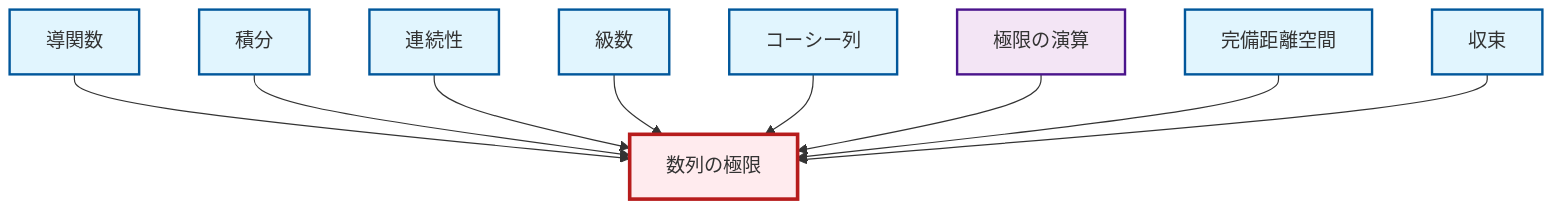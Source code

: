 graph TD
    classDef definition fill:#e1f5fe,stroke:#01579b,stroke-width:2px
    classDef theorem fill:#f3e5f5,stroke:#4a148c,stroke-width:2px
    classDef axiom fill:#fff3e0,stroke:#e65100,stroke-width:2px
    classDef example fill:#e8f5e9,stroke:#1b5e20,stroke-width:2px
    classDef current fill:#ffebee,stroke:#b71c1c,stroke-width:3px
    def-convergence["収束"]:::definition
    def-complete-metric-space["完備距離空間"]:::definition
    def-series["級数"]:::definition
    def-continuity["連続性"]:::definition
    def-cauchy-sequence["コーシー列"]:::definition
    def-derivative["導関数"]:::definition
    thm-limit-arithmetic["極限の演算"]:::theorem
    def-limit["数列の極限"]:::definition
    def-integral["積分"]:::definition
    def-derivative --> def-limit
    def-integral --> def-limit
    def-continuity --> def-limit
    def-series --> def-limit
    def-cauchy-sequence --> def-limit
    thm-limit-arithmetic --> def-limit
    def-complete-metric-space --> def-limit
    def-convergence --> def-limit
    class def-limit current